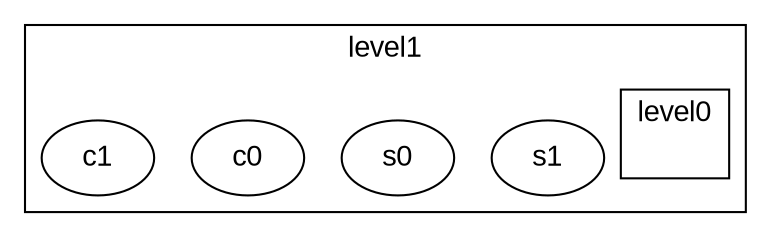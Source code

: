 digraph unix {
  graph [ dpi = 72 ]; 
  graph [nodesep = 0.25; ranksep=0.25];
  fontname="Arial"
  node [fontname="Arial"]
  edge [fontname="Arial"]
  subgraph cluster_level1_230 {
    label = "level1"; // scope
    s1_233 [
      label = "s1"; // node
    ];
    s0_234 [
      label = "s0"; // node
    ];
    c0_236 [
      label = "c0"; // node
    ];
    c1_237 [
      label = "c1"; // node
    ];
    subgraph cluster_level0_232 {
      label = "level0"; // scope
      invisible0 [label = "", shape = point, style=invis]; // level0
      
    }
    
  }
}
